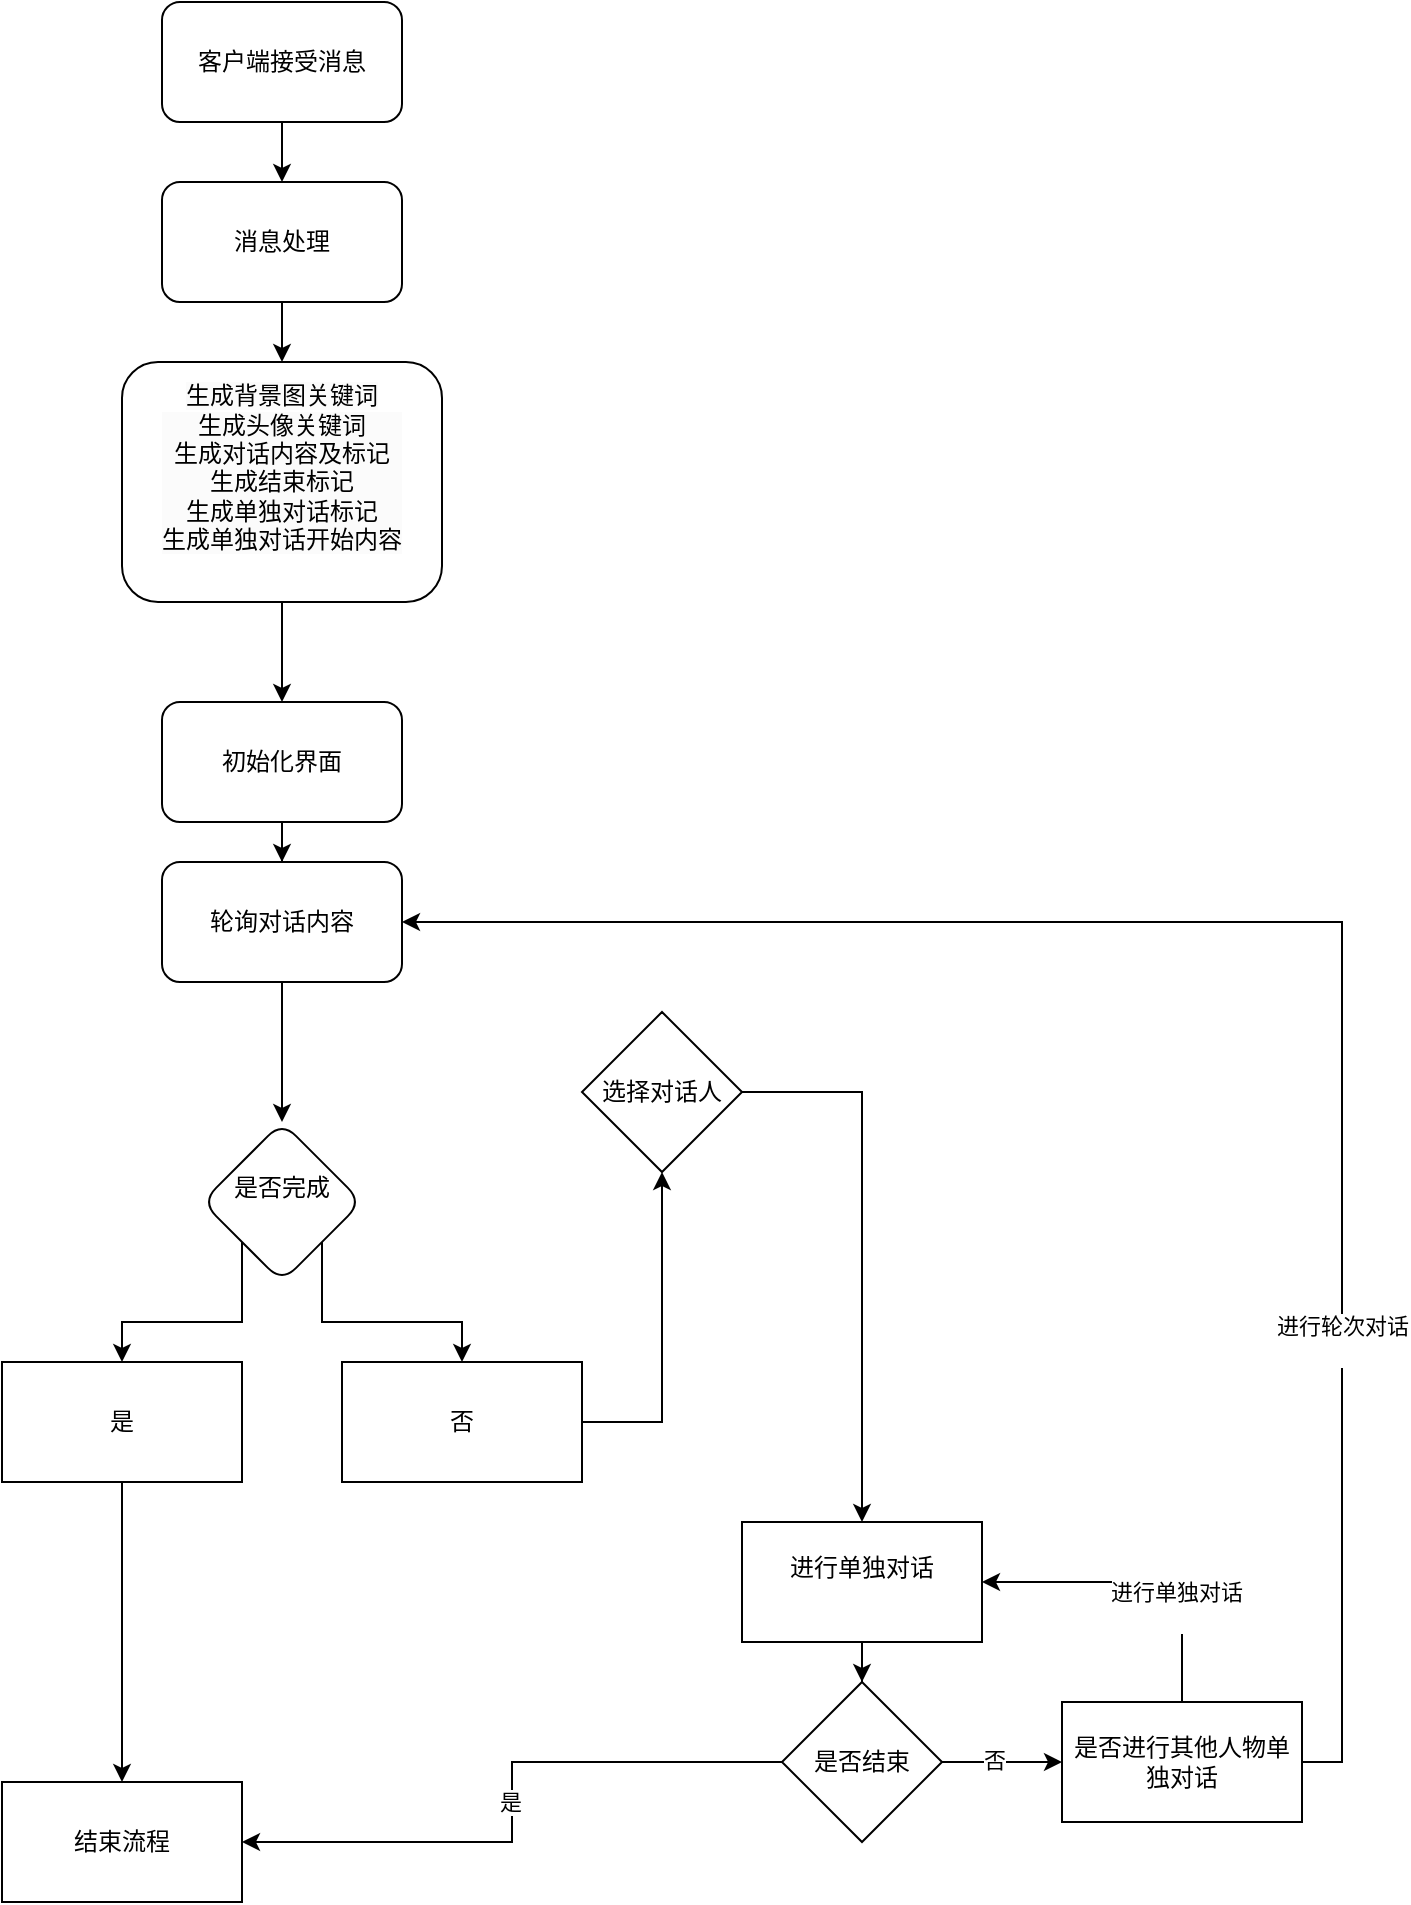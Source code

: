 <mxfile version="26.1.3">
  <diagram id="C5RBs43oDa-KdzZeNtuy" name="Page-1">
    <mxGraphModel dx="1434" dy="772" grid="1" gridSize="10" guides="1" tooltips="1" connect="1" arrows="1" fold="1" page="1" pageScale="1" pageWidth="827" pageHeight="1169" math="0" shadow="0">
      <root>
        <mxCell id="WIyWlLk6GJQsqaUBKTNV-0" />
        <mxCell id="WIyWlLk6GJQsqaUBKTNV-1" parent="WIyWlLk6GJQsqaUBKTNV-0" />
        <mxCell id="QIdcGeog6Y0-ttRoFu-W-5" value="" style="edgeStyle=orthogonalEdgeStyle;rounded=0;orthogonalLoop=1;jettySize=auto;html=1;" edge="1" parent="WIyWlLk6GJQsqaUBKTNV-1" source="QIdcGeog6Y0-ttRoFu-W-2" target="QIdcGeog6Y0-ttRoFu-W-3">
          <mxGeometry relative="1" as="geometry" />
        </mxCell>
        <mxCell id="QIdcGeog6Y0-ttRoFu-W-2" value="客户端接受消息" style="rounded=1;whiteSpace=wrap;html=1;" vertex="1" parent="WIyWlLk6GJQsqaUBKTNV-1">
          <mxGeometry x="130" y="80" width="120" height="60" as="geometry" />
        </mxCell>
        <mxCell id="QIdcGeog6Y0-ttRoFu-W-11" value="" style="edgeStyle=orthogonalEdgeStyle;rounded=0;orthogonalLoop=1;jettySize=auto;html=1;" edge="1" parent="WIyWlLk6GJQsqaUBKTNV-1" source="QIdcGeog6Y0-ttRoFu-W-3" target="QIdcGeog6Y0-ttRoFu-W-9">
          <mxGeometry relative="1" as="geometry" />
        </mxCell>
        <mxCell id="QIdcGeog6Y0-ttRoFu-W-3" value="消息处理" style="rounded=1;whiteSpace=wrap;html=1;" vertex="1" parent="WIyWlLk6GJQsqaUBKTNV-1">
          <mxGeometry x="130" y="170" width="120" height="60" as="geometry" />
        </mxCell>
        <mxCell id="QIdcGeog6Y0-ttRoFu-W-14" value="" style="edgeStyle=orthogonalEdgeStyle;rounded=0;orthogonalLoop=1;jettySize=auto;html=1;" edge="1" parent="WIyWlLk6GJQsqaUBKTNV-1" source="QIdcGeog6Y0-ttRoFu-W-9" target="QIdcGeog6Y0-ttRoFu-W-13">
          <mxGeometry relative="1" as="geometry" />
        </mxCell>
        <mxCell id="QIdcGeog6Y0-ttRoFu-W-9" value="&#xa;&lt;span style=&quot;color: rgb(0, 0, 0); font-family: Helvetica; font-size: 12px; font-style: normal; font-variant-ligatures: normal; font-variant-caps: normal; font-weight: 400; letter-spacing: normal; orphans: 2; text-align: center; text-indent: 0px; text-transform: none; widows: 2; word-spacing: 0px; -webkit-text-stroke-width: 0px; white-space: normal; background-color: rgb(251, 251, 251); text-decoration-thickness: initial; text-decoration-style: initial; text-decoration-color: initial; display: inline !important; float: none;&quot;&gt;生成背景图关键词&lt;/span&gt;&lt;div style=&quot;forced-color-adjust: none; color: rgb(0, 0, 0); font-family: Helvetica; font-size: 12px; font-style: normal; font-variant-ligatures: normal; font-variant-caps: normal; font-weight: 400; letter-spacing: normal; orphans: 2; text-align: center; text-indent: 0px; text-transform: none; widows: 2; word-spacing: 0px; -webkit-text-stroke-width: 0px; white-space: normal; background-color: rgb(251, 251, 251); text-decoration-thickness: initial; text-decoration-style: initial; text-decoration-color: initial;&quot;&gt;生成头像关键词&lt;/div&gt;&lt;div style=&quot;forced-color-adjust: none; color: rgb(0, 0, 0); font-family: Helvetica; font-size: 12px; font-style: normal; font-variant-ligatures: normal; font-variant-caps: normal; font-weight: 400; letter-spacing: normal; orphans: 2; text-align: center; text-indent: 0px; text-transform: none; widows: 2; word-spacing: 0px; -webkit-text-stroke-width: 0px; white-space: normal; background-color: rgb(251, 251, 251); text-decoration-thickness: initial; text-decoration-style: initial; text-decoration-color: initial;&quot;&gt;生成对话内容及标记&lt;/div&gt;&lt;div style=&quot;forced-color-adjust: none; color: rgb(0, 0, 0); font-family: Helvetica; font-size: 12px; font-style: normal; font-variant-ligatures: normal; font-variant-caps: normal; font-weight: 400; letter-spacing: normal; orphans: 2; text-align: center; text-indent: 0px; text-transform: none; widows: 2; word-spacing: 0px; -webkit-text-stroke-width: 0px; white-space: normal; background-color: rgb(251, 251, 251); text-decoration-thickness: initial; text-decoration-style: initial; text-decoration-color: initial;&quot;&gt;生成结束标记&lt;/div&gt;&lt;div style=&quot;forced-color-adjust: none; color: rgb(0, 0, 0); font-family: Helvetica; font-size: 12px; font-style: normal; font-variant-ligatures: normal; font-variant-caps: normal; font-weight: 400; letter-spacing: normal; orphans: 2; text-align: center; text-indent: 0px; text-transform: none; widows: 2; word-spacing: 0px; -webkit-text-stroke-width: 0px; white-space: normal; background-color: rgb(251, 251, 251); text-decoration-thickness: initial; text-decoration-style: initial; text-decoration-color: initial;&quot;&gt;生成单独对话标记&lt;/div&gt;&lt;div style=&quot;forced-color-adjust: none; color: rgb(0, 0, 0); font-family: Helvetica; font-size: 12px; font-style: normal; font-variant-ligatures: normal; font-variant-caps: normal; font-weight: 400; letter-spacing: normal; orphans: 2; text-align: center; text-indent: 0px; text-transform: none; widows: 2; word-spacing: 0px; -webkit-text-stroke-width: 0px; white-space: normal; background-color: rgb(251, 251, 251); text-decoration-thickness: initial; text-decoration-style: initial; text-decoration-color: initial;&quot;&gt;生成单独对话开始内容&lt;/div&gt;&#xa;&#xa;" style="rounded=1;whiteSpace=wrap;html=1;" vertex="1" parent="WIyWlLk6GJQsqaUBKTNV-1">
          <mxGeometry x="110" y="260" width="160" height="120" as="geometry" />
        </mxCell>
        <mxCell id="QIdcGeog6Y0-ttRoFu-W-18" value="" style="edgeStyle=orthogonalEdgeStyle;rounded=0;orthogonalLoop=1;jettySize=auto;html=1;" edge="1" parent="WIyWlLk6GJQsqaUBKTNV-1" source="QIdcGeog6Y0-ttRoFu-W-13" target="QIdcGeog6Y0-ttRoFu-W-17">
          <mxGeometry relative="1" as="geometry" />
        </mxCell>
        <mxCell id="QIdcGeog6Y0-ttRoFu-W-13" value="初始化界面" style="whiteSpace=wrap;html=1;rounded=1;" vertex="1" parent="WIyWlLk6GJQsqaUBKTNV-1">
          <mxGeometry x="130" y="430" width="120" height="60" as="geometry" />
        </mxCell>
        <mxCell id="QIdcGeog6Y0-ttRoFu-W-22" value="" style="edgeStyle=orthogonalEdgeStyle;rounded=0;orthogonalLoop=1;jettySize=auto;html=1;" edge="1" parent="WIyWlLk6GJQsqaUBKTNV-1" source="QIdcGeog6Y0-ttRoFu-W-17" target="QIdcGeog6Y0-ttRoFu-W-21">
          <mxGeometry relative="1" as="geometry" />
        </mxCell>
        <mxCell id="QIdcGeog6Y0-ttRoFu-W-17" value="轮询对话内容" style="whiteSpace=wrap;html=1;rounded=1;" vertex="1" parent="WIyWlLk6GJQsqaUBKTNV-1">
          <mxGeometry x="130" y="510" width="120" height="60" as="geometry" />
        </mxCell>
        <mxCell id="QIdcGeog6Y0-ttRoFu-W-24" style="edgeStyle=orthogonalEdgeStyle;rounded=0;orthogonalLoop=1;jettySize=auto;html=1;exitX=0;exitY=1;exitDx=0;exitDy=0;" edge="1" parent="WIyWlLk6GJQsqaUBKTNV-1" source="QIdcGeog6Y0-ttRoFu-W-21" target="QIdcGeog6Y0-ttRoFu-W-25">
          <mxGeometry relative="1" as="geometry">
            <mxPoint x="130" y="760" as="targetPoint" />
          </mxGeometry>
        </mxCell>
        <mxCell id="QIdcGeog6Y0-ttRoFu-W-26" style="edgeStyle=orthogonalEdgeStyle;rounded=0;orthogonalLoop=1;jettySize=auto;html=1;exitX=1;exitY=1;exitDx=0;exitDy=0;entryX=0.5;entryY=0;entryDx=0;entryDy=0;" edge="1" parent="WIyWlLk6GJQsqaUBKTNV-1" source="QIdcGeog6Y0-ttRoFu-W-21" target="QIdcGeog6Y0-ttRoFu-W-27">
          <mxGeometry relative="1" as="geometry">
            <mxPoint x="270" y="770" as="targetPoint" />
          </mxGeometry>
        </mxCell>
        <mxCell id="QIdcGeog6Y0-ttRoFu-W-21" value="是否完成&lt;div&gt;&lt;br&gt;&lt;/div&gt;" style="rhombus;whiteSpace=wrap;html=1;rounded=1;" vertex="1" parent="WIyWlLk6GJQsqaUBKTNV-1">
          <mxGeometry x="150" y="640" width="80" height="80" as="geometry" />
        </mxCell>
        <mxCell id="QIdcGeog6Y0-ttRoFu-W-29" value="" style="edgeStyle=orthogonalEdgeStyle;rounded=0;orthogonalLoop=1;jettySize=auto;html=1;" edge="1" parent="WIyWlLk6GJQsqaUBKTNV-1" source="QIdcGeog6Y0-ttRoFu-W-25" target="QIdcGeog6Y0-ttRoFu-W-28">
          <mxGeometry relative="1" as="geometry" />
        </mxCell>
        <mxCell id="QIdcGeog6Y0-ttRoFu-W-25" value="是" style="rounded=0;whiteSpace=wrap;html=1;" vertex="1" parent="WIyWlLk6GJQsqaUBKTNV-1">
          <mxGeometry x="50" y="760" width="120" height="60" as="geometry" />
        </mxCell>
        <mxCell id="QIdcGeog6Y0-ttRoFu-W-44" style="edgeStyle=orthogonalEdgeStyle;rounded=0;orthogonalLoop=1;jettySize=auto;html=1;exitX=1;exitY=0.5;exitDx=0;exitDy=0;entryX=0.5;entryY=1;entryDx=0;entryDy=0;" edge="1" parent="WIyWlLk6GJQsqaUBKTNV-1" source="QIdcGeog6Y0-ttRoFu-W-27" target="QIdcGeog6Y0-ttRoFu-W-45">
          <mxGeometry relative="1" as="geometry">
            <mxPoint x="370" y="670" as="targetPoint" />
          </mxGeometry>
        </mxCell>
        <mxCell id="QIdcGeog6Y0-ttRoFu-W-27" value="否" style="rounded=0;whiteSpace=wrap;html=1;" vertex="1" parent="WIyWlLk6GJQsqaUBKTNV-1">
          <mxGeometry x="220" y="760" width="120" height="60" as="geometry" />
        </mxCell>
        <mxCell id="QIdcGeog6Y0-ttRoFu-W-28" value="结束流程" style="rounded=0;whiteSpace=wrap;html=1;" vertex="1" parent="WIyWlLk6GJQsqaUBKTNV-1">
          <mxGeometry x="50" y="970" width="120" height="60" as="geometry" />
        </mxCell>
        <mxCell id="QIdcGeog6Y0-ttRoFu-W-33" value="" style="edgeStyle=orthogonalEdgeStyle;rounded=0;orthogonalLoop=1;jettySize=auto;html=1;" edge="1" parent="WIyWlLk6GJQsqaUBKTNV-1" source="QIdcGeog6Y0-ttRoFu-W-30" target="QIdcGeog6Y0-ttRoFu-W-32">
          <mxGeometry relative="1" as="geometry" />
        </mxCell>
        <mxCell id="QIdcGeog6Y0-ttRoFu-W-30" value="进行单独对话&lt;div&gt;&lt;br&gt;&lt;/div&gt;" style="rounded=0;whiteSpace=wrap;html=1;" vertex="1" parent="WIyWlLk6GJQsqaUBKTNV-1">
          <mxGeometry x="420" y="840" width="120" height="60" as="geometry" />
        </mxCell>
        <mxCell id="QIdcGeog6Y0-ttRoFu-W-34" style="edgeStyle=orthogonalEdgeStyle;rounded=0;orthogonalLoop=1;jettySize=auto;html=1;exitX=0;exitY=0.5;exitDx=0;exitDy=0;entryX=1;entryY=0.5;entryDx=0;entryDy=0;" edge="1" parent="WIyWlLk6GJQsqaUBKTNV-1" source="QIdcGeog6Y0-ttRoFu-W-32" target="QIdcGeog6Y0-ttRoFu-W-28">
          <mxGeometry relative="1" as="geometry" />
        </mxCell>
        <mxCell id="QIdcGeog6Y0-ttRoFu-W-35" value="是" style="edgeLabel;html=1;align=center;verticalAlign=middle;resizable=0;points=[];" vertex="1" connectable="0" parent="QIdcGeog6Y0-ttRoFu-W-34">
          <mxGeometry y="-1" relative="1" as="geometry">
            <mxPoint as="offset" />
          </mxGeometry>
        </mxCell>
        <mxCell id="QIdcGeog6Y0-ttRoFu-W-37" value="" style="edgeStyle=orthogonalEdgeStyle;rounded=0;orthogonalLoop=1;jettySize=auto;html=1;" edge="1" parent="WIyWlLk6GJQsqaUBKTNV-1" source="QIdcGeog6Y0-ttRoFu-W-32" target="QIdcGeog6Y0-ttRoFu-W-36">
          <mxGeometry relative="1" as="geometry" />
        </mxCell>
        <mxCell id="QIdcGeog6Y0-ttRoFu-W-38" value="否" style="edgeLabel;html=1;align=center;verticalAlign=middle;resizable=0;points=[];" vertex="1" connectable="0" parent="QIdcGeog6Y0-ttRoFu-W-37">
          <mxGeometry x="-0.133" y="1" relative="1" as="geometry">
            <mxPoint as="offset" />
          </mxGeometry>
        </mxCell>
        <mxCell id="QIdcGeog6Y0-ttRoFu-W-32" value="是否结束" style="rhombus;whiteSpace=wrap;html=1;rounded=0;" vertex="1" parent="WIyWlLk6GJQsqaUBKTNV-1">
          <mxGeometry x="440" y="920" width="80" height="80" as="geometry" />
        </mxCell>
        <mxCell id="QIdcGeog6Y0-ttRoFu-W-39" style="edgeStyle=orthogonalEdgeStyle;rounded=0;orthogonalLoop=1;jettySize=auto;html=1;exitX=0.5;exitY=0;exitDx=0;exitDy=0;entryX=1;entryY=0.5;entryDx=0;entryDy=0;" edge="1" parent="WIyWlLk6GJQsqaUBKTNV-1" source="QIdcGeog6Y0-ttRoFu-W-36" target="QIdcGeog6Y0-ttRoFu-W-30">
          <mxGeometry relative="1" as="geometry" />
        </mxCell>
        <mxCell id="QIdcGeog6Y0-ttRoFu-W-40" value="进行单独对话&lt;div&gt;&lt;br&gt;&lt;/div&gt;" style="edgeLabel;html=1;align=center;verticalAlign=middle;resizable=0;points=[];" vertex="1" connectable="0" parent="QIdcGeog6Y0-ttRoFu-W-39">
          <mxGeometry x="-0.4" y="3" relative="1" as="geometry">
            <mxPoint as="offset" />
          </mxGeometry>
        </mxCell>
        <mxCell id="QIdcGeog6Y0-ttRoFu-W-41" style="edgeStyle=orthogonalEdgeStyle;rounded=0;orthogonalLoop=1;jettySize=auto;html=1;exitX=1;exitY=0.5;exitDx=0;exitDy=0;entryX=1;entryY=0.5;entryDx=0;entryDy=0;" edge="1" parent="WIyWlLk6GJQsqaUBKTNV-1" source="QIdcGeog6Y0-ttRoFu-W-36" target="QIdcGeog6Y0-ttRoFu-W-17">
          <mxGeometry relative="1" as="geometry" />
        </mxCell>
        <mxCell id="QIdcGeog6Y0-ttRoFu-W-42" value="进行轮次对话&lt;div&gt;&lt;br&gt;&lt;/div&gt;" style="edgeLabel;html=1;align=center;verticalAlign=middle;resizable=0;points=[];" vertex="1" connectable="0" parent="QIdcGeog6Y0-ttRoFu-W-41">
          <mxGeometry x="-0.492" relative="1" as="geometry">
            <mxPoint as="offset" />
          </mxGeometry>
        </mxCell>
        <mxCell id="QIdcGeog6Y0-ttRoFu-W-36" value="是否进行其他人物单独对话" style="whiteSpace=wrap;html=1;rounded=0;" vertex="1" parent="WIyWlLk6GJQsqaUBKTNV-1">
          <mxGeometry x="580" y="930" width="120" height="60" as="geometry" />
        </mxCell>
        <mxCell id="QIdcGeog6Y0-ttRoFu-W-49" style="edgeStyle=orthogonalEdgeStyle;rounded=0;orthogonalLoop=1;jettySize=auto;html=1;exitX=1;exitY=0.5;exitDx=0;exitDy=0;entryX=0.5;entryY=0;entryDx=0;entryDy=0;" edge="1" parent="WIyWlLk6GJQsqaUBKTNV-1" source="QIdcGeog6Y0-ttRoFu-W-45" target="QIdcGeog6Y0-ttRoFu-W-30">
          <mxGeometry relative="1" as="geometry" />
        </mxCell>
        <mxCell id="QIdcGeog6Y0-ttRoFu-W-45" value="选择对话人" style="rhombus;whiteSpace=wrap;html=1;" vertex="1" parent="WIyWlLk6GJQsqaUBKTNV-1">
          <mxGeometry x="340" y="585" width="80" height="80" as="geometry" />
        </mxCell>
      </root>
    </mxGraphModel>
  </diagram>
</mxfile>

